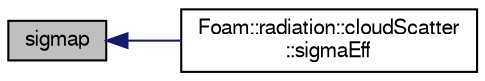 digraph "sigmap"
{
  bgcolor="transparent";
  edge [fontname="FreeSans",fontsize="10",labelfontname="FreeSans",labelfontsize="10"];
  node [fontname="FreeSans",fontsize="10",shape=record];
  rankdir="LR";
  Node13 [label="sigmap",height=0.2,width=0.4,color="black", fillcolor="grey75", style="filled", fontcolor="black"];
  Node13 -> Node14 [dir="back",color="midnightblue",fontsize="10",style="solid",fontname="FreeSans"];
  Node14 [label="Foam::radiation::cloudScatter\l::sigmaEff",height=0.2,width=0.4,color="black",URL="$a23966.html#a3d8db07ca0801e2d7eb94dcccddd93df",tooltip="Return scatter coefficient. "];
}
